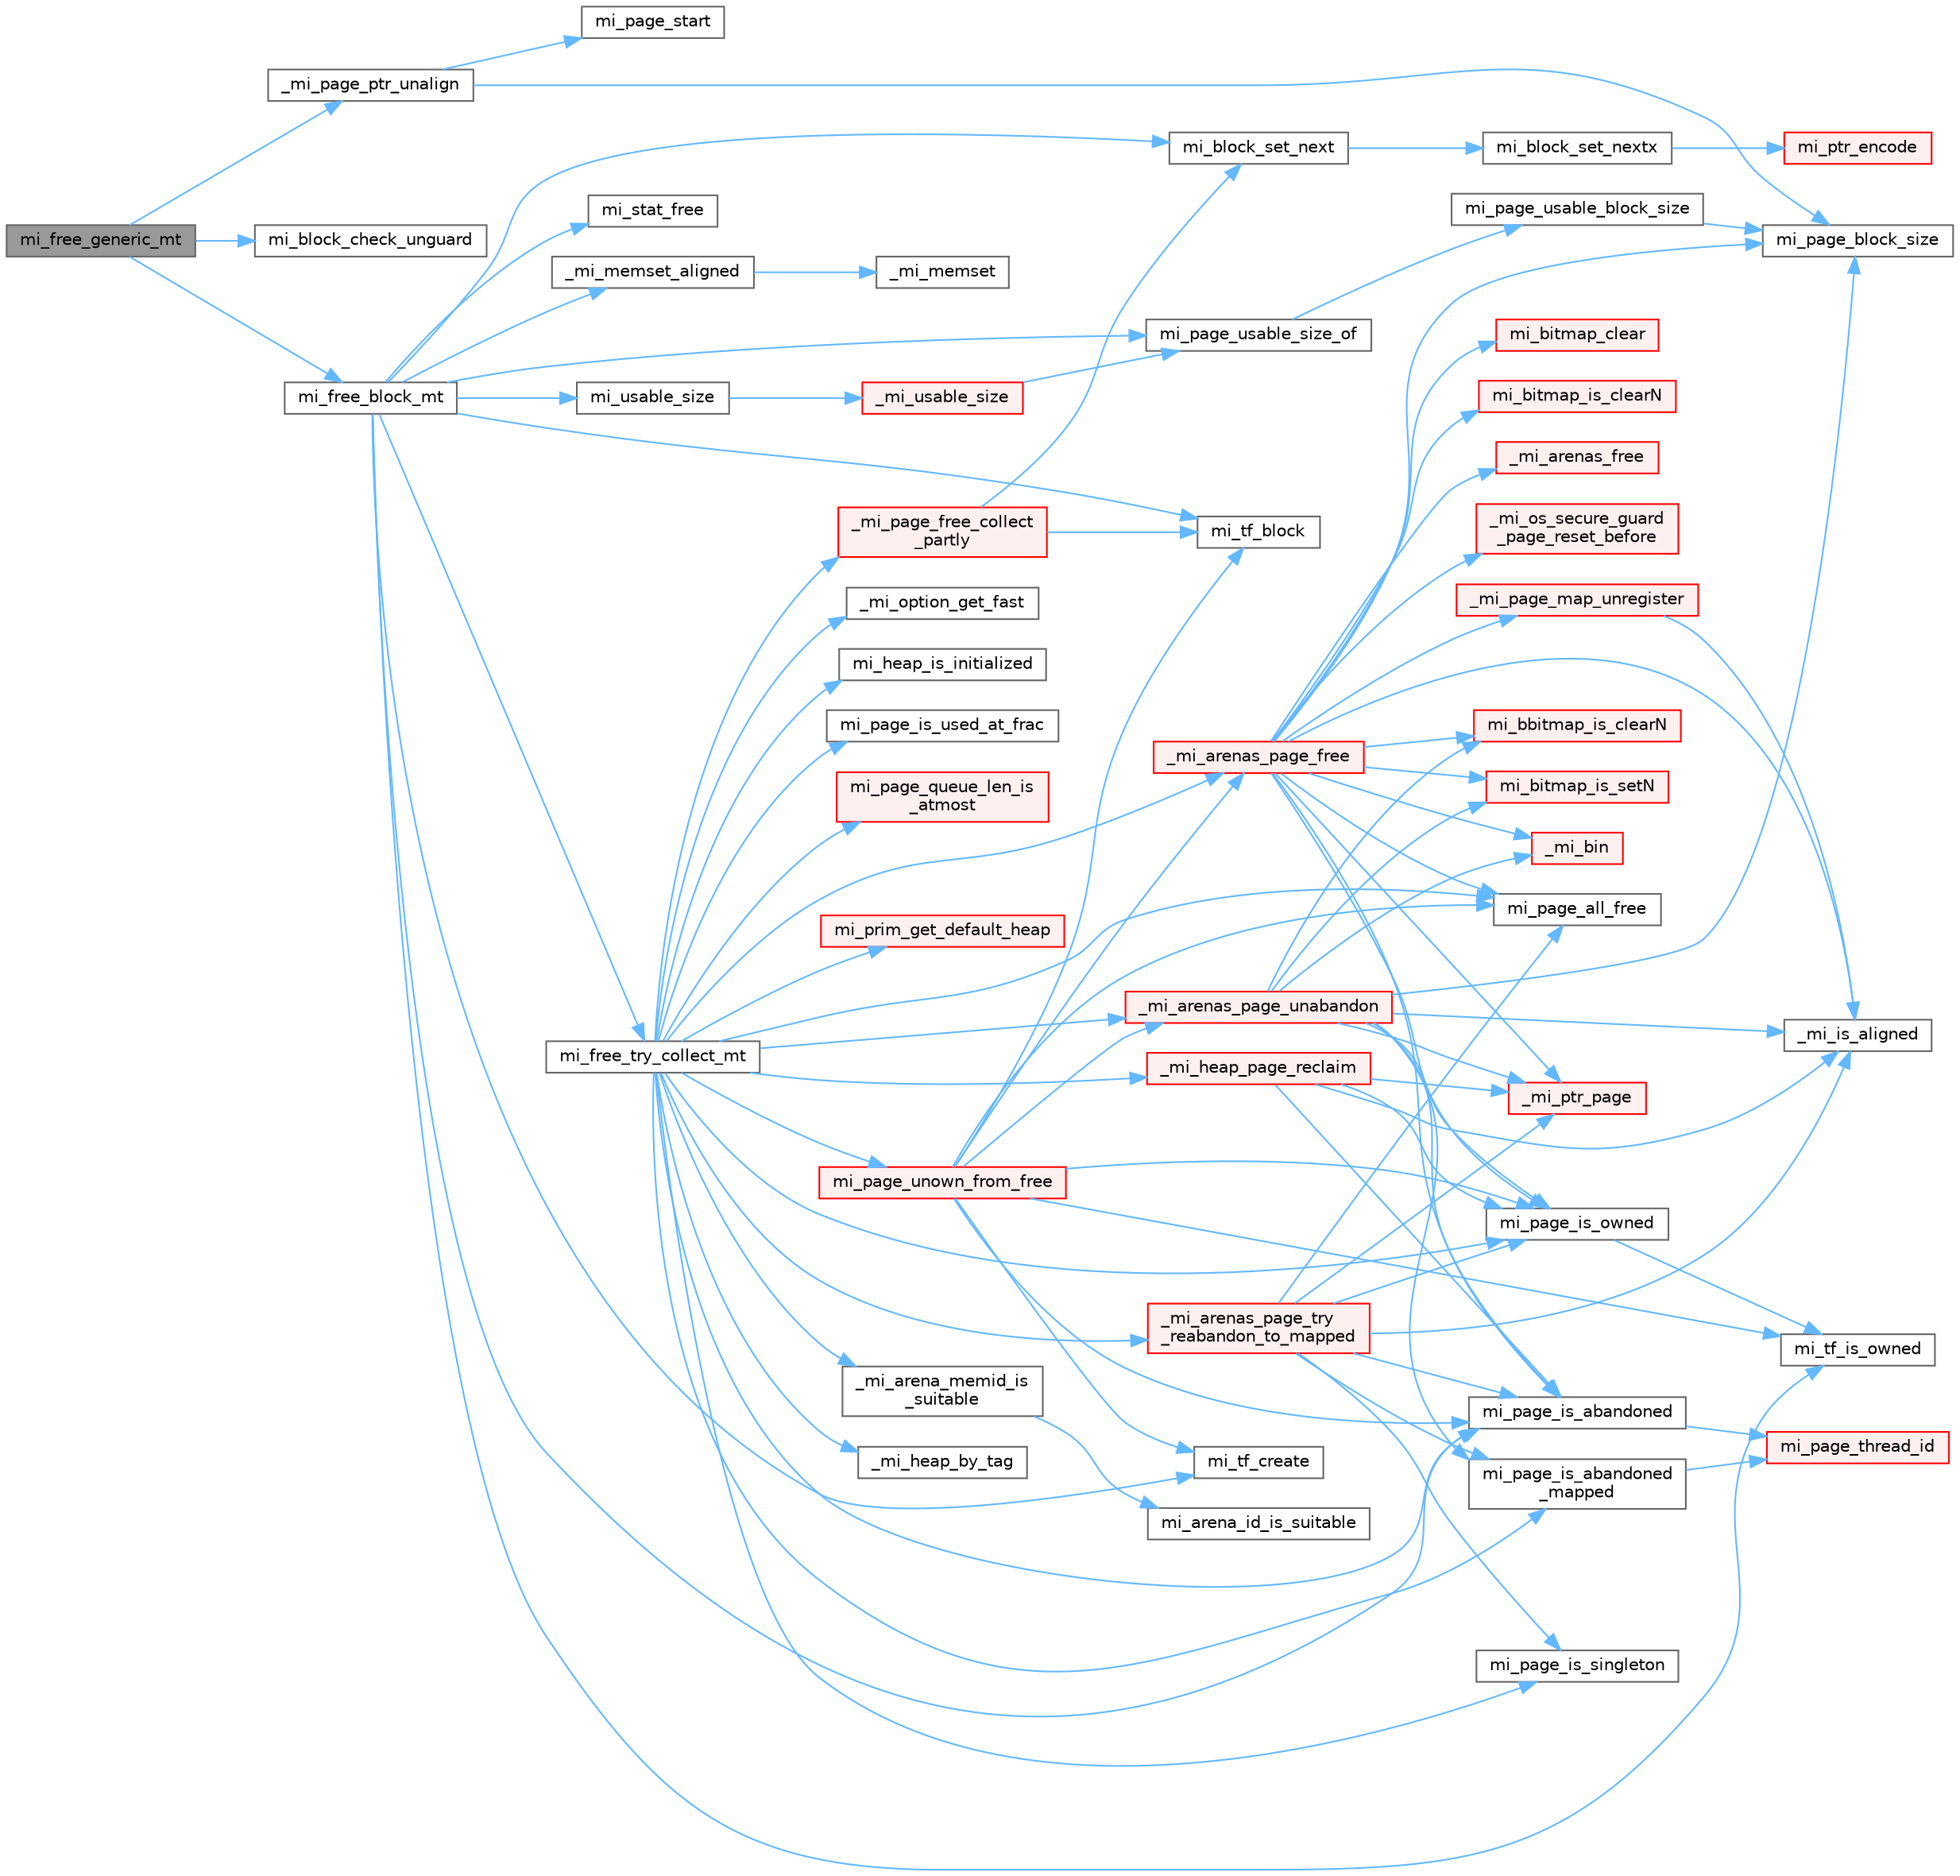 digraph "mi_free_generic_mt"
{
 // LATEX_PDF_SIZE
  bgcolor="transparent";
  edge [fontname=Helvetica,fontsize=10,labelfontname=Helvetica,labelfontsize=10];
  node [fontname=Helvetica,fontsize=10,shape=box,height=0.2,width=0.4];
  rankdir="LR";
  Node1 [id="Node000001",label="mi_free_generic_mt",height=0.2,width=0.4,color="gray40", fillcolor="grey60", style="filled", fontcolor="black",tooltip=" "];
  Node1 -> Node2 [id="edge1_Node000001_Node000002",color="steelblue1",style="solid",tooltip=" "];
  Node2 [id="Node000002",label="_mi_page_ptr_unalign",height=0.2,width=0.4,color="grey40", fillcolor="white", style="filled",URL="$free_8c.html#a02c896f799e571b628b2d7747ca9f771",tooltip=" "];
  Node2 -> Node3 [id="edge2_Node000002_Node000003",color="steelblue1",style="solid",tooltip=" "];
  Node3 [id="Node000003",label="mi_page_block_size",height=0.2,width=0.4,color="grey40", fillcolor="white", style="filled",URL="$_e_a_s_t_l_2packages_2mimalloc_2include_2mimalloc_2internal_8h.html#a6134893990c1f09da2b40092ceecc780",tooltip=" "];
  Node2 -> Node4 [id="edge3_Node000002_Node000004",color="steelblue1",style="solid",tooltip=" "];
  Node4 [id="Node000004",label="mi_page_start",height=0.2,width=0.4,color="grey40", fillcolor="white", style="filled",URL="$_e_a_s_t_l_2packages_2mimalloc_2include_2mimalloc_2internal_8h.html#a95e8b035747d340ad060f5cf0811b7e9",tooltip=" "];
  Node1 -> Node5 [id="edge4_Node000001_Node000005",color="steelblue1",style="solid",tooltip=" "];
  Node5 [id="Node000005",label="mi_block_check_unguard",height=0.2,width=0.4,color="grey40", fillcolor="white", style="filled",URL="$free_8c.html#a9faffbac5f73a12ca8d2567027a1c43a",tooltip=" "];
  Node1 -> Node6 [id="edge5_Node000001_Node000006",color="steelblue1",style="solid",tooltip=" "];
  Node6 [id="Node000006",label="mi_free_block_mt",height=0.2,width=0.4,color="grey40", fillcolor="white", style="filled",URL="$free_8c.html#af5ffcf95b8bfc34e499ae3b203e72475",tooltip=" "];
  Node6 -> Node7 [id="edge6_Node000006_Node000007",color="steelblue1",style="solid",tooltip=" "];
  Node7 [id="Node000007",label="_mi_memset_aligned",height=0.2,width=0.4,color="grey40", fillcolor="white", style="filled",URL="$_e_a_s_t_l_2packages_2mimalloc_2include_2mimalloc_2internal_8h.html#a770dbf90c89e7e7761f2f99c0fc28115",tooltip=" "];
  Node7 -> Node8 [id="edge7_Node000007_Node000008",color="steelblue1",style="solid",tooltip=" "];
  Node8 [id="Node000008",label="_mi_memset",height=0.2,width=0.4,color="grey40", fillcolor="white", style="filled",URL="$_e_a_s_t_l_2packages_2mimalloc_2include_2mimalloc_2internal_8h.html#ae042f084f894809035813d45e3c43561",tooltip=" "];
  Node6 -> Node9 [id="edge8_Node000006_Node000009",color="steelblue1",style="solid",tooltip=" "];
  Node9 [id="Node000009",label="mi_block_set_next",height=0.2,width=0.4,color="grey40", fillcolor="white", style="filled",URL="$_e_a_s_t_l_2packages_2mimalloc_2include_2mimalloc_2internal_8h.html#ac7b440a922454c163ed1139aac9b946d",tooltip=" "];
  Node9 -> Node10 [id="edge9_Node000009_Node000010",color="steelblue1",style="solid",tooltip=" "];
  Node10 [id="Node000010",label="mi_block_set_nextx",height=0.2,width=0.4,color="grey40", fillcolor="white", style="filled",URL="$_e_a_s_t_l_2packages_2mimalloc_2include_2mimalloc_2internal_8h.html#af5fbdb6f591a95ed806576e4edd908d3",tooltip=" "];
  Node10 -> Node11 [id="edge10_Node000010_Node000011",color="steelblue1",style="solid",tooltip=" "];
  Node11 [id="Node000011",label="mi_ptr_encode",height=0.2,width=0.4,color="red", fillcolor="#FFF0F0", style="filled",URL="$_e_a_s_t_l_2packages_2mimalloc_2include_2mimalloc_2internal_8h.html#a8af2e59d4c03379a2b06fcd922823bbe",tooltip=" "];
  Node6 -> Node13 [id="edge11_Node000006_Node000013",color="steelblue1",style="solid",tooltip=" "];
  Node13 [id="Node000013",label="mi_free_try_collect_mt",height=0.2,width=0.4,color="grey40", fillcolor="white", style="filled",URL="$free_8c.html#a95d8dc8cc63abfde145fac55e9353d24",tooltip=" "];
  Node13 -> Node14 [id="edge12_Node000013_Node000014",color="steelblue1",style="solid",tooltip=" "];
  Node14 [id="Node000014",label="_mi_arena_memid_is\l_suitable",height=0.2,width=0.4,color="grey40", fillcolor="white", style="filled",URL="$arena_8c.html#a02890f29b2a92bc3631bfe0fb3e350bd",tooltip=" "];
  Node14 -> Node15 [id="edge13_Node000014_Node000015",color="steelblue1",style="solid",tooltip=" "];
  Node15 [id="Node000015",label="mi_arena_id_is_suitable",height=0.2,width=0.4,color="grey40", fillcolor="white", style="filled",URL="$arena_8c.html#ab4e9509b0db5cdb0651680a1e3f52c8c",tooltip=" "];
  Node13 -> Node16 [id="edge14_Node000013_Node000016",color="steelblue1",style="solid",tooltip=" "];
  Node16 [id="Node000016",label="_mi_arenas_page_free",height=0.2,width=0.4,color="red", fillcolor="#FFF0F0", style="filled",URL="$arena_8c.html#a5c704481ee56f6588f680987f4359d45",tooltip=" "];
  Node16 -> Node17 [id="edge15_Node000016_Node000017",color="steelblue1",style="solid",tooltip=" "];
  Node17 [id="Node000017",label="_mi_arenas_free",height=0.2,width=0.4,color="red", fillcolor="#FFF0F0", style="filled",URL="$arena_8c.html#af53fcdaf8975de25beee4cd536d92c30",tooltip=" "];
  Node16 -> Node139 [id="edge16_Node000016_Node000139",color="steelblue1",style="solid",tooltip=" "];
  Node139 [id="Node000139",label="_mi_bin",height=0.2,width=0.4,color="red", fillcolor="#FFF0F0", style="filled",URL="$page-queue_8c.html#a0d92abe27db4a21968468b2fe73473d6",tooltip=" "];
  Node16 -> Node94 [id="edge17_Node000016_Node000094",color="steelblue1",style="solid",tooltip=" "];
  Node94 [id="Node000094",label="_mi_is_aligned",height=0.2,width=0.4,color="grey40", fillcolor="white", style="filled",URL="$_e_a_s_t_l_2packages_2mimalloc_2include_2mimalloc_2internal_8h.html#ad446ae4d82cbdbd78dfbe46fa2330555",tooltip=" "];
  Node16 -> Node145 [id="edge18_Node000016_Node000145",color="steelblue1",style="solid",tooltip=" "];
  Node145 [id="Node000145",label="_mi_os_secure_guard\l_page_reset_before",height=0.2,width=0.4,color="red", fillcolor="#FFF0F0", style="filled",URL="$os_8c.html#a38495bcffe21853c689afaf71f868e57",tooltip=" "];
  Node16 -> Node152 [id="edge19_Node000016_Node000152",color="steelblue1",style="solid",tooltip=" "];
  Node152 [id="Node000152",label="_mi_page_map_unregister",height=0.2,width=0.4,color="red", fillcolor="#FFF0F0", style="filled",URL="$page-map_8c.html#acaa462c1ea83f87793a85ca0046e6338",tooltip=" "];
  Node152 -> Node94 [id="edge20_Node000152_Node000094",color="steelblue1",style="solid",tooltip=" "];
  Node16 -> Node188 [id="edge21_Node000016_Node000188",color="steelblue1",style="solid",tooltip=" "];
  Node188 [id="Node000188",label="_mi_ptr_page",height=0.2,width=0.4,color="red", fillcolor="#FFF0F0", style="filled",URL="$_e_a_s_t_l_2packages_2mimalloc_2include_2mimalloc_2internal_8h.html#acd84a462a2045538d19ecc56e6cc29f6",tooltip=" "];
  Node16 -> Node58 [id="edge22_Node000016_Node000058",color="steelblue1",style="solid",tooltip=" "];
  Node58 [id="Node000058",label="mi_bbitmap_is_clearN",height=0.2,width=0.4,color="red", fillcolor="#FFF0F0", style="filled",URL="$bitmap_8h.html#a5424318442a5d1f904eab0d157bc777e",tooltip=" "];
  Node16 -> Node193 [id="edge23_Node000016_Node000193",color="steelblue1",style="solid",tooltip=" "];
  Node193 [id="Node000193",label="mi_bitmap_clear",height=0.2,width=0.4,color="red", fillcolor="#FFF0F0", style="filled",URL="$bitmap_8c.html#a8307caae564be5c0c96d17562ce1291b",tooltip=" "];
  Node16 -> Node194 [id="edge24_Node000016_Node000194",color="steelblue1",style="solid",tooltip=" "];
  Node194 [id="Node000194",label="mi_bitmap_is_clearN",height=0.2,width=0.4,color="red", fillcolor="#FFF0F0", style="filled",URL="$bitmap_8h.html#af936c34984e522b68823945d71373534",tooltip=" "];
  Node16 -> Node197 [id="edge25_Node000016_Node000197",color="steelblue1",style="solid",tooltip=" "];
  Node197 [id="Node000197",label="mi_bitmap_is_setN",height=0.2,width=0.4,color="red", fillcolor="#FFF0F0", style="filled",URL="$bitmap_8h.html#a1198ba479412d3f0fa55b87e40397dfa",tooltip=" "];
  Node16 -> Node198 [id="edge26_Node000016_Node000198",color="steelblue1",style="solid",tooltip=" "];
  Node198 [id="Node000198",label="mi_page_all_free",height=0.2,width=0.4,color="grey40", fillcolor="white", style="filled",URL="$_e_a_s_t_l_2packages_2mimalloc_2include_2mimalloc_2internal_8h.html#adfd6d23350810ca36986ffbc5459c93d",tooltip=" "];
  Node16 -> Node3 [id="edge27_Node000016_Node000003",color="steelblue1",style="solid",tooltip=" "];
  Node16 -> Node202 [id="edge28_Node000016_Node000202",color="steelblue1",style="solid",tooltip=" "];
  Node202 [id="Node000202",label="mi_page_is_abandoned",height=0.2,width=0.4,color="grey40", fillcolor="white", style="filled",URL="$_e_a_s_t_l_2packages_2mimalloc_2include_2mimalloc_2internal_8h.html#aa75f964d916bd58a37861b88491c51fb",tooltip=" "];
  Node202 -> Node203 [id="edge29_Node000202_Node000203",color="steelblue1",style="solid",tooltip=" "];
  Node203 [id="Node000203",label="mi_page_thread_id",height=0.2,width=0.4,color="red", fillcolor="#FFF0F0", style="filled",URL="$_e_a_s_t_l_2packages_2mimalloc_2include_2mimalloc_2internal_8h.html#a90afabd9cd5163cc55285f6f60107e4e",tooltip=" "];
  Node16 -> Node206 [id="edge30_Node000016_Node000206",color="steelblue1",style="solid",tooltip=" "];
  Node206 [id="Node000206",label="mi_page_is_owned",height=0.2,width=0.4,color="grey40", fillcolor="white", style="filled",URL="$_e_a_s_t_l_2packages_2mimalloc_2include_2mimalloc_2internal_8h.html#af56ec67c6f794de0f36d59a6390ab4c7",tooltip=" "];
  Node206 -> Node207 [id="edge31_Node000206_Node000207",color="steelblue1",style="solid",tooltip=" "];
  Node207 [id="Node000207",label="mi_tf_is_owned",height=0.2,width=0.4,color="grey40", fillcolor="white", style="filled",URL="$_e_a_s_t_l_2packages_2mimalloc_2include_2mimalloc_2internal_8h.html#aa501cc20d36064923e3d70c4a08879c4",tooltip=" "];
  Node13 -> Node208 [id="edge32_Node000013_Node000208",color="steelblue1",style="solid",tooltip=" "];
  Node208 [id="Node000208",label="_mi_arenas_page_try\l_reabandon_to_mapped",height=0.2,width=0.4,color="red", fillcolor="#FFF0F0", style="filled",URL="$arena_8c.html#a93bed98ce573509432555994540a3313",tooltip=" "];
  Node208 -> Node94 [id="edge33_Node000208_Node000094",color="steelblue1",style="solid",tooltip=" "];
  Node208 -> Node188 [id="edge34_Node000208_Node000188",color="steelblue1",style="solid",tooltip=" "];
  Node208 -> Node198 [id="edge35_Node000208_Node000198",color="steelblue1",style="solid",tooltip=" "];
  Node208 -> Node202 [id="edge36_Node000208_Node000202",color="steelblue1",style="solid",tooltip=" "];
  Node208 -> Node244 [id="edge37_Node000208_Node000244",color="steelblue1",style="solid",tooltip=" "];
  Node244 [id="Node000244",label="mi_page_is_abandoned\l_mapped",height=0.2,width=0.4,color="grey40", fillcolor="white", style="filled",URL="$_e_a_s_t_l_2packages_2mimalloc_2include_2mimalloc_2internal_8h.html#a851bf4a755b0da36a7eb750bbd837551",tooltip=" "];
  Node244 -> Node203 [id="edge38_Node000244_Node000203",color="steelblue1",style="solid",tooltip=" "];
  Node208 -> Node206 [id="edge39_Node000208_Node000206",color="steelblue1",style="solid",tooltip=" "];
  Node208 -> Node257 [id="edge40_Node000208_Node000257",color="steelblue1",style="solid",tooltip=" "];
  Node257 [id="Node000257",label="mi_page_is_singleton",height=0.2,width=0.4,color="grey40", fillcolor="white", style="filled",URL="$_e_a_s_t_l_2packages_2mimalloc_2include_2mimalloc_2internal_8h.html#a1b94ed5207a90334cdecba2006d91038",tooltip=" "];
  Node13 -> Node211 [id="edge41_Node000013_Node000211",color="steelblue1",style="solid",tooltip=" "];
  Node211 [id="Node000211",label="_mi_arenas_page_unabandon",height=0.2,width=0.4,color="red", fillcolor="#FFF0F0", style="filled",URL="$arena_8c.html#a1ab01c89ec9262c1ac23776c0ab3843f",tooltip=" "];
  Node211 -> Node139 [id="edge42_Node000211_Node000139",color="steelblue1",style="solid",tooltip=" "];
  Node211 -> Node94 [id="edge43_Node000211_Node000094",color="steelblue1",style="solid",tooltip=" "];
  Node211 -> Node188 [id="edge44_Node000211_Node000188",color="steelblue1",style="solid",tooltip=" "];
  Node211 -> Node58 [id="edge45_Node000211_Node000058",color="steelblue1",style="solid",tooltip=" "];
  Node211 -> Node197 [id="edge46_Node000211_Node000197",color="steelblue1",style="solid",tooltip=" "];
  Node211 -> Node3 [id="edge47_Node000211_Node000003",color="steelblue1",style="solid",tooltip=" "];
  Node211 -> Node202 [id="edge48_Node000211_Node000202",color="steelblue1",style="solid",tooltip=" "];
  Node211 -> Node244 [id="edge49_Node000211_Node000244",color="steelblue1",style="solid",tooltip=" "];
  Node211 -> Node206 [id="edge50_Node000211_Node000206",color="steelblue1",style="solid",tooltip=" "];
  Node13 -> Node259 [id="edge51_Node000013_Node000259",color="steelblue1",style="solid",tooltip=" "];
  Node259 [id="Node000259",label="_mi_heap_by_tag",height=0.2,width=0.4,color="grey40", fillcolor="white", style="filled",URL="$heap_8c.html#a0f06ce565965da587c960d80bbf488e9",tooltip=" "];
  Node13 -> Node260 [id="edge52_Node000013_Node000260",color="steelblue1",style="solid",tooltip=" "];
  Node260 [id="Node000260",label="_mi_heap_page_reclaim",height=0.2,width=0.4,color="red", fillcolor="#FFF0F0", style="filled",URL="$page_8c.html#ab24ca86854e0fd0c95e516de2fdf3b7c",tooltip=" "];
  Node260 -> Node94 [id="edge53_Node000260_Node000094",color="steelblue1",style="solid",tooltip=" "];
  Node260 -> Node188 [id="edge54_Node000260_Node000188",color="steelblue1",style="solid",tooltip=" "];
  Node260 -> Node202 [id="edge55_Node000260_Node000202",color="steelblue1",style="solid",tooltip=" "];
  Node260 -> Node206 [id="edge56_Node000260_Node000206",color="steelblue1",style="solid",tooltip=" "];
  Node13 -> Node54 [id="edge57_Node000013_Node000054",color="steelblue1",style="solid",tooltip=" "];
  Node54 [id="Node000054",label="_mi_option_get_fast",height=0.2,width=0.4,color="grey40", fillcolor="white", style="filled",URL="$options_8c.html#a1d96c2519367ba4bef4505cbd13aaec3",tooltip=" "];
  Node13 -> Node275 [id="edge58_Node000013_Node000275",color="steelblue1",style="solid",tooltip=" "];
  Node275 [id="Node000275",label="_mi_page_free_collect\l_partly",height=0.2,width=0.4,color="red", fillcolor="#FFF0F0", style="filled",URL="$page_8c.html#a3b5fe83ce56d2ef2de030cc40f8a1d29",tooltip=" "];
  Node275 -> Node9 [id="edge59_Node000275_Node000009",color="steelblue1",style="solid",tooltip=" "];
  Node275 -> Node254 [id="edge60_Node000275_Node000254",color="steelblue1",style="solid",tooltip=" "];
  Node254 [id="Node000254",label="mi_tf_block",height=0.2,width=0.4,color="grey40", fillcolor="white", style="filled",URL="$_e_a_s_t_l_2packages_2mimalloc_2include_2mimalloc_2internal_8h.html#a68f9b45db9fe19930366d0e473bdf791",tooltip=" "];
  Node13 -> Node276 [id="edge61_Node000013_Node000276",color="steelblue1",style="solid",tooltip=" "];
  Node276 [id="Node000276",label="mi_heap_is_initialized",height=0.2,width=0.4,color="grey40", fillcolor="white", style="filled",URL="$_e_a_s_t_l_2packages_2mimalloc_2include_2mimalloc_2internal_8h.html#a320c7d8a15c57974d3b105558a2a55e6",tooltip=" "];
  Node13 -> Node198 [id="edge62_Node000013_Node000198",color="steelblue1",style="solid",tooltip=" "];
  Node13 -> Node202 [id="edge63_Node000013_Node000202",color="steelblue1",style="solid",tooltip=" "];
  Node13 -> Node244 [id="edge64_Node000013_Node000244",color="steelblue1",style="solid",tooltip=" "];
  Node13 -> Node206 [id="edge65_Node000013_Node000206",color="steelblue1",style="solid",tooltip=" "];
  Node13 -> Node257 [id="edge66_Node000013_Node000257",color="steelblue1",style="solid",tooltip=" "];
  Node13 -> Node277 [id="edge67_Node000013_Node000277",color="steelblue1",style="solid",tooltip=" "];
  Node277 [id="Node000277",label="mi_page_is_used_at_frac",height=0.2,width=0.4,color="grey40", fillcolor="white", style="filled",URL="$_e_a_s_t_l_2packages_2mimalloc_2include_2mimalloc_2internal_8h.html#af71c70410c182d307b6487c5cbb064bc",tooltip=" "];
  Node13 -> Node278 [id="edge68_Node000013_Node000278",color="steelblue1",style="solid",tooltip=" "];
  Node278 [id="Node000278",label="mi_page_queue_len_is\l_atmost",height=0.2,width=0.4,color="red", fillcolor="#FFF0F0", style="filled",URL="$free_8c.html#a3d2d3dc167b31300025aafd130b0a4c8",tooltip=" "];
  Node13 -> Node280 [id="edge69_Node000013_Node000280",color="steelblue1",style="solid",tooltip=" "];
  Node280 [id="Node000280",label="mi_page_unown_from_free",height=0.2,width=0.4,color="red", fillcolor="#FFF0F0", style="filled",URL="$free_8c.html#a9fa7c69a58f05892ddcb3150c4313136",tooltip=" "];
  Node280 -> Node16 [id="edge70_Node000280_Node000016",color="steelblue1",style="solid",tooltip=" "];
  Node280 -> Node211 [id="edge71_Node000280_Node000211",color="steelblue1",style="solid",tooltip=" "];
  Node280 -> Node198 [id="edge72_Node000280_Node000198",color="steelblue1",style="solid",tooltip=" "];
  Node280 -> Node202 [id="edge73_Node000280_Node000202",color="steelblue1",style="solid",tooltip=" "];
  Node280 -> Node206 [id="edge74_Node000280_Node000206",color="steelblue1",style="solid",tooltip=" "];
  Node280 -> Node254 [id="edge75_Node000280_Node000254",color="steelblue1",style="solid",tooltip=" "];
  Node280 -> Node255 [id="edge76_Node000280_Node000255",color="steelblue1",style="solid",tooltip=" "];
  Node255 [id="Node000255",label="mi_tf_create",height=0.2,width=0.4,color="grey40", fillcolor="white", style="filled",URL="$_e_a_s_t_l_2packages_2mimalloc_2include_2mimalloc_2internal_8h.html#ae5ecd5e45278bd147fbe6720cba0f323",tooltip=" "];
  Node280 -> Node207 [id="edge77_Node000280_Node000207",color="steelblue1",style="solid",tooltip=" "];
  Node13 -> Node214 [id="edge78_Node000013_Node000214",color="steelblue1",style="solid",tooltip=" "];
  Node214 [id="Node000214",label="mi_prim_get_default_heap",height=0.2,width=0.4,color="red", fillcolor="#FFF0F0", style="filled",URL="$prim_8h.html#a986e62564728229db3ccecbd6e97fd98",tooltip=" "];
  Node6 -> Node202 [id="edge79_Node000006_Node000202",color="steelblue1",style="solid",tooltip=" "];
  Node6 -> Node281 [id="edge80_Node000006_Node000281",color="steelblue1",style="solid",tooltip=" "];
  Node281 [id="Node000281",label="mi_page_usable_size_of",height=0.2,width=0.4,color="grey40", fillcolor="white", style="filled",URL="$free_8c.html#a26335e66b160c5319806a2e33f7b70e7",tooltip=" "];
  Node281 -> Node282 [id="edge81_Node000281_Node000282",color="steelblue1",style="solid",tooltip=" "];
  Node282 [id="Node000282",label="mi_page_usable_block_size",height=0.2,width=0.4,color="grey40", fillcolor="white", style="filled",URL="$_e_a_s_t_l_2packages_2mimalloc_2include_2mimalloc_2internal_8h.html#a432abca03d059a7d40d8d39617afc8f7",tooltip=" "];
  Node282 -> Node3 [id="edge82_Node000282_Node000003",color="steelblue1",style="solid",tooltip=" "];
  Node6 -> Node283 [id="edge83_Node000006_Node000283",color="steelblue1",style="solid",tooltip=" "];
  Node283 [id="Node000283",label="mi_stat_free",height=0.2,width=0.4,color="grey40", fillcolor="white", style="filled",URL="$free_8c.html#a559045bfe8e993e8ee3e7aef40cf1e35",tooltip=" "];
  Node6 -> Node254 [id="edge84_Node000006_Node000254",color="steelblue1",style="solid",tooltip=" "];
  Node6 -> Node255 [id="edge85_Node000006_Node000255",color="steelblue1",style="solid",tooltip=" "];
  Node6 -> Node207 [id="edge86_Node000006_Node000207",color="steelblue1",style="solid",tooltip=" "];
  Node6 -> Node284 [id="edge87_Node000006_Node000284",color="steelblue1",style="solid",tooltip=" "];
  Node284 [id="Node000284",label="mi_usable_size",height=0.2,width=0.4,color="grey40", fillcolor="white", style="filled",URL="$free_8c.html#ad4efa3dd9163181d18af0361e45dac86",tooltip=" "];
  Node284 -> Node285 [id="edge88_Node000284_Node000285",color="steelblue1",style="solid",tooltip=" "];
  Node285 [id="Node000285",label="_mi_usable_size",height=0.2,width=0.4,color="red", fillcolor="#FFF0F0", style="filled",URL="$free_8c.html#ad2304b1ed3a49b8c20e550c060d5627d",tooltip=" "];
  Node285 -> Node281 [id="edge89_Node000285_Node000281",color="steelblue1",style="solid",tooltip=" "];
}
